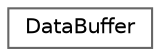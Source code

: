 digraph "Graphical Class Hierarchy"
{
 // LATEX_PDF_SIZE
  bgcolor="transparent";
  edge [fontname=Helvetica,fontsize=10,labelfontname=Helvetica,labelfontsize=10];
  node [fontname=Helvetica,fontsize=10,shape=box,height=0.2,width=0.4];
  rankdir="LR";
  Node0 [label="DataBuffer",height=0.2,width=0.4,color="grey40", fillcolor="white", style="filled",URL="$struct_data_buffer.html",tooltip=" "];
}
